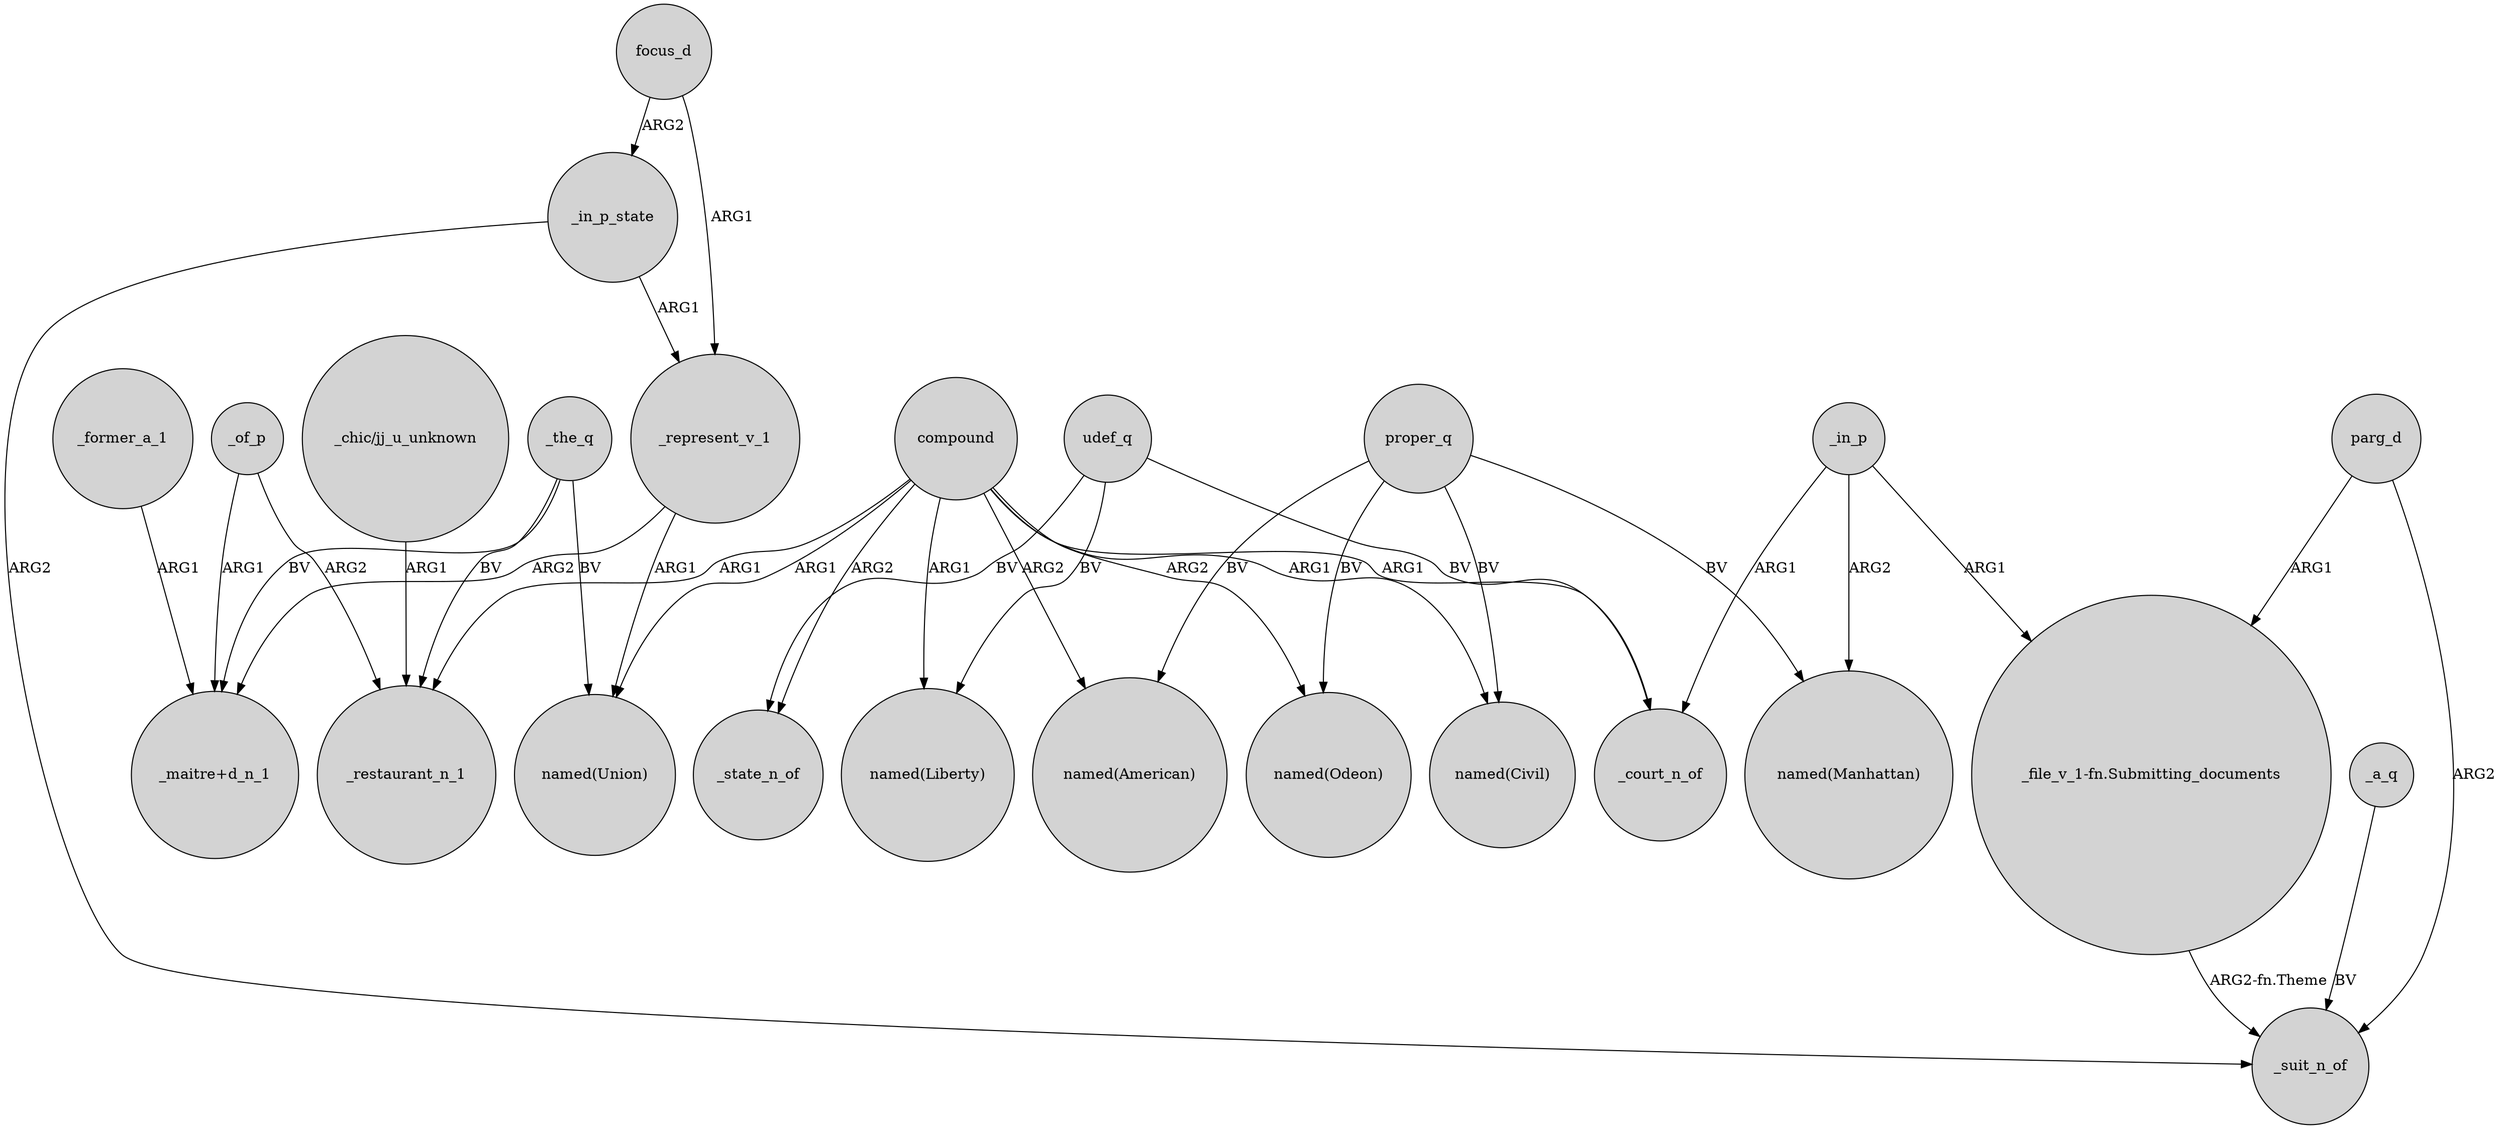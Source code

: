 digraph {
	node [shape=circle style=filled]
	focus_d -> _represent_v_1 [label=ARG1]
	_represent_v_1 -> "_maitre+d_n_1" [label=ARG2]
	proper_q -> "named(American)" [label=BV]
	udef_q -> _state_n_of [label=BV]
	_the_q -> "_maitre+d_n_1" [label=BV]
	udef_q -> _court_n_of [label=BV]
	focus_d -> _in_p_state [label=ARG2]
	_represent_v_1 -> "named(Union)" [label=ARG1]
	compound -> _state_n_of [label=ARG2]
	proper_q -> "named(Civil)" [label=BV]
	parg_d -> "_file_v_1-fn.Submitting_documents" [label=ARG1]
	_former_a_1 -> "_maitre+d_n_1" [label=ARG1]
	"_file_v_1-fn.Submitting_documents" -> _suit_n_of [label="ARG2-fn.Theme"]
	proper_q -> "named(Odeon)" [label=BV]
	proper_q -> "named(Manhattan)" [label=BV]
	compound -> "named(American)" [label=ARG2]
	"_chic/jj_u_unknown" -> _restaurant_n_1 [label=ARG1]
	_the_q -> "named(Union)" [label=BV]
	_in_p -> "_file_v_1-fn.Submitting_documents" [label=ARG1]
	compound -> "named(Liberty)" [label=ARG1]
	_in_p_state -> _suit_n_of [label=ARG2]
	parg_d -> _suit_n_of [label=ARG2]
	_in_p_state -> _represent_v_1 [label=ARG1]
	compound -> "named(Union)" [label=ARG1]
	compound -> _restaurant_n_1 [label=ARG1]
	udef_q -> "named(Liberty)" [label=BV]
	compound -> "named(Civil)" [label=ARG1]
	_in_p -> "named(Manhattan)" [label=ARG2]
	_a_q -> _suit_n_of [label=BV]
	compound -> "named(Odeon)" [label=ARG2]
	_in_p -> _court_n_of [label=ARG1]
	_the_q -> _restaurant_n_1 [label=BV]
	_of_p -> "_maitre+d_n_1" [label=ARG1]
	compound -> _court_n_of [label=ARG1]
	_of_p -> _restaurant_n_1 [label=ARG2]
}
